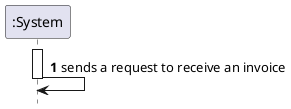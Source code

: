 @startuml
autonumber
hide footbox

participant ":System" as SYST

activate SYST

SYST -> SYST : sends a request to receive an invoice

deactivate SYST

@enduml